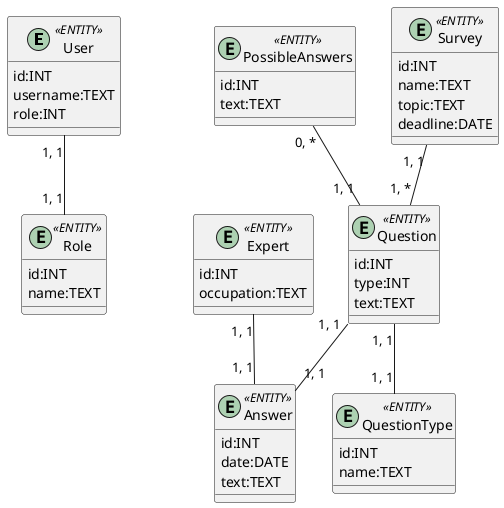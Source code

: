 @startuml

  entity User <<ENTITY>> {
    id:INT
    username:TEXT
    role:INT
  }
  
  entity Expert <<ENTITY>>{
    id:INT
    occupation:TEXT
  }
  
  entity Survey <<ENTITY>>{
    id:INT
    name:TEXT
    topic:TEXT
    deadline:DATE
  }
  
  entity Question <<ENTITY>>{
    id:INT
    type:INT
    text:TEXT
  }

  entity Answer <<ENTITY>> {
    id:INT
    date:DATE
    text:TEXT
  }
  
  entity PossibleAnswers <<ENTITY>> {
    id:INT
    text:TEXT
  }

  entity QuestionType <<ENTITY>> {
  	id:INT
  	name:TEXT
  }

  entity Role <<ENTITY>> {
  	id:INT
  	name:TEXT
  }

  Question "1, *" -u- "1, 1" Survey
  Answer "1, 1" -u- "1, 1" Question
  Answer "1, 1" -u- "1, 1" Expert
  Question "1, 1" -u- "0, *" PossibleAnswers
  QuestionType "1, 1" -u- "1, 1" Question
  Role "1, 1" -u- "1, 1" User
      
@enduml
